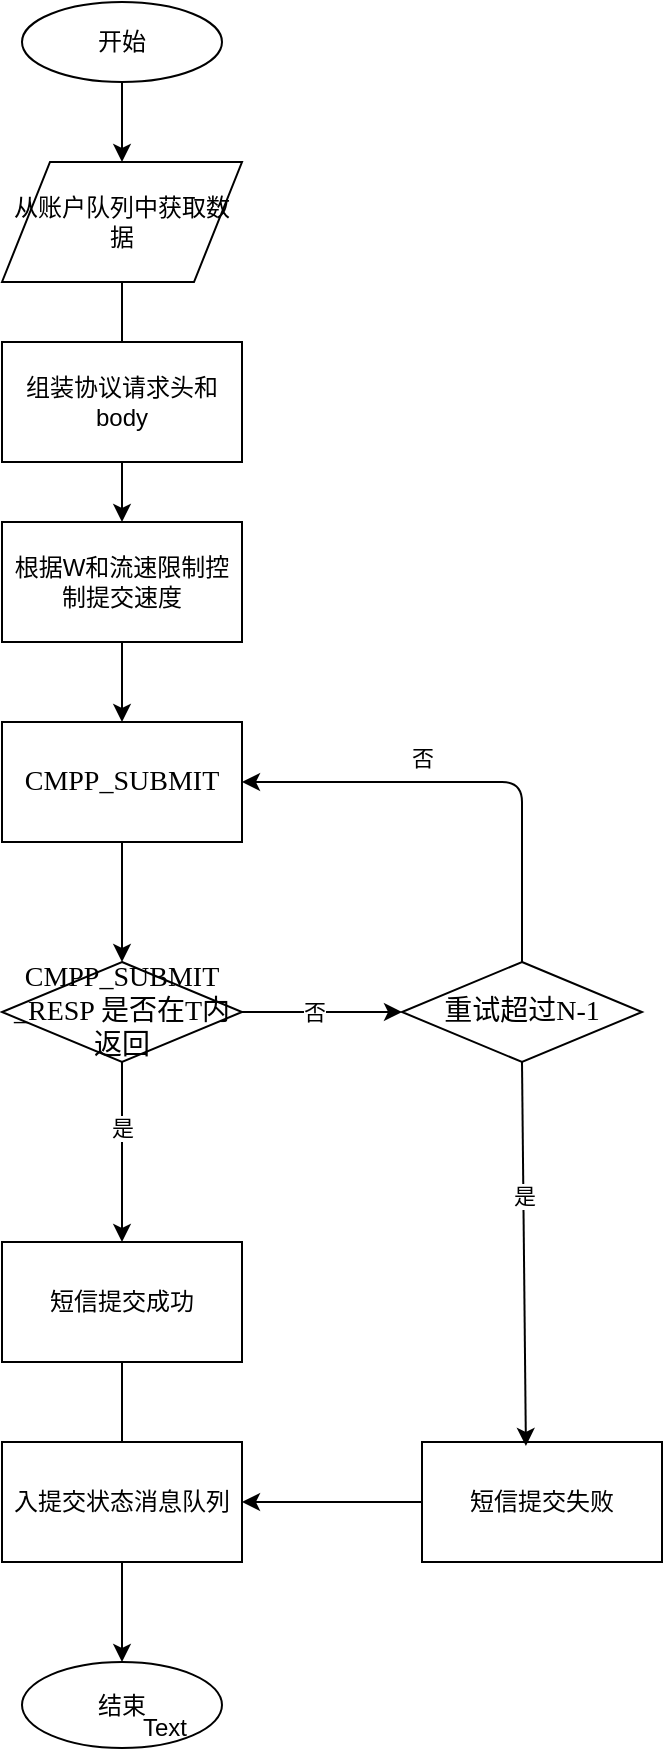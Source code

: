 <mxfile version="13.1.1" type="github">
  <diagram id="0-RFVuraUf7fSvYIvw6F" name="Page-1">
    <mxGraphModel dx="1422" dy="713" grid="1" gridSize="10" guides="1" tooltips="1" connect="1" arrows="1" fold="1" page="1" pageScale="1" pageWidth="827" pageHeight="1169" math="0" shadow="0">
      <root>
        <mxCell id="0" />
        <mxCell id="1" parent="0" />
        <mxCell id="lWT4EILyouGZOtEGmvAP-1" value="开始" style="ellipse;whiteSpace=wrap;html=1;" parent="1" vertex="1">
          <mxGeometry x="100" y="70" width="100" height="40" as="geometry" />
        </mxCell>
        <mxCell id="lWT4EILyouGZOtEGmvAP-3" value="结束" style="ellipse;whiteSpace=wrap;html=1;" parent="1" vertex="1">
          <mxGeometry x="100" y="900" width="100" height="43" as="geometry" />
        </mxCell>
        <mxCell id="dC0mSapoP9QAi4ytZOKZ-5" value="Text" style="text;html=1;align=center;verticalAlign=middle;resizable=0;points=[];autosize=1;" vertex="1" parent="lWT4EILyouGZOtEGmvAP-3">
          <mxGeometry x="51" y="23" width="40" height="20" as="geometry" />
        </mxCell>
        <mxCell id="lWT4EILyouGZOtEGmvAP-4" value="&lt;span lang=&quot;EN-US&quot; style=&quot;font-size: 10.5pt ; font-family: &amp;#34;times new roman&amp;#34; , serif&quot;&gt;CMPP­_SUBMIT&lt;/span&gt;" style="rounded=0;whiteSpace=wrap;html=1;" parent="1" vertex="1">
          <mxGeometry x="90" y="430" width="120" height="60" as="geometry" />
        </mxCell>
        <mxCell id="lWT4EILyouGZOtEGmvAP-7" value="从账户队列中获取数据" style="shape=parallelogram;perimeter=parallelogramPerimeter;whiteSpace=wrap;html=1;" parent="1" vertex="1">
          <mxGeometry x="90" y="150" width="120" height="60" as="geometry" />
        </mxCell>
        <mxCell id="lWT4EILyouGZOtEGmvAP-8" value="&lt;span lang=&quot;EN-US&quot; style=&quot;font-size: 10.5pt ; font-family: &amp;#34;times new roman&amp;#34; , serif&quot;&gt;CMPP­_SUBMIT&lt;/span&gt;&lt;span style=&quot;font-family: &amp;#34;times new roman&amp;#34; , serif ; font-size: 14px&quot;&gt;&lt;br&gt;_RESP 是否在T内返回&lt;br&gt;&lt;/span&gt;" style="rhombus;whiteSpace=wrap;html=1;" parent="1" vertex="1">
          <mxGeometry x="90" y="550" width="120" height="50" as="geometry" />
        </mxCell>
        <mxCell id="lWT4EILyouGZOtEGmvAP-9" value="" style="endArrow=classic;html=1;exitX=0.5;exitY=1;exitDx=0;exitDy=0;entryX=0.5;entryY=0;entryDx=0;entryDy=0;" parent="1" source="lWT4EILyouGZOtEGmvAP-12" target="lWT4EILyouGZOtEGmvAP-3" edge="1">
          <mxGeometry width="50" height="50" relative="1" as="geometry">
            <mxPoint x="150" y="680" as="sourcePoint" />
            <mxPoint x="440" y="430" as="targetPoint" />
          </mxGeometry>
        </mxCell>
        <mxCell id="lWT4EILyouGZOtEGmvAP-11" value="" style="endArrow=classic;html=1;exitX=0.5;exitY=1;exitDx=0;exitDy=0;entryX=0.5;entryY=0;entryDx=0;entryDy=0;" parent="1" source="lWT4EILyouGZOtEGmvAP-8" target="lWT4EILyouGZOtEGmvAP-12" edge="1">
          <mxGeometry width="50" height="50" relative="1" as="geometry">
            <mxPoint x="150" y="600" as="sourcePoint" />
            <mxPoint x="150" y="640" as="targetPoint" />
          </mxGeometry>
        </mxCell>
        <mxCell id="lWT4EILyouGZOtEGmvAP-25" value="是" style="edgeLabel;html=1;align=center;verticalAlign=middle;resizable=0;points=[];" parent="lWT4EILyouGZOtEGmvAP-11" vertex="1" connectable="0">
          <mxGeometry x="-0.267" y="1" relative="1" as="geometry">
            <mxPoint x="-1" as="offset" />
          </mxGeometry>
        </mxCell>
        <mxCell id="lWT4EILyouGZOtEGmvAP-12" value="短信提交成功" style="rounded=0;whiteSpace=wrap;html=1;" parent="1" vertex="1">
          <mxGeometry x="90" y="690" width="120" height="60" as="geometry" />
        </mxCell>
        <mxCell id="lWT4EILyouGZOtEGmvAP-15" value="&lt;span style=&quot;font-family: &amp;#34;times new roman&amp;#34; , serif ; font-size: 14px&quot;&gt;重试超过N-1&lt;br&gt;&lt;/span&gt;" style="rhombus;whiteSpace=wrap;html=1;" parent="1" vertex="1">
          <mxGeometry x="290" y="550" width="120" height="50" as="geometry" />
        </mxCell>
        <mxCell id="lWT4EILyouGZOtEGmvAP-16" value="短信提交失败" style="rounded=0;whiteSpace=wrap;html=1;" parent="1" vertex="1">
          <mxGeometry x="300" y="790" width="120" height="60" as="geometry" />
        </mxCell>
        <mxCell id="lWT4EILyouGZOtEGmvAP-17" value="" style="endArrow=classic;html=1;exitX=0.5;exitY=1;exitDx=0;exitDy=0;entryX=0.433;entryY=0.033;entryDx=0;entryDy=0;entryPerimeter=0;" parent="1" source="lWT4EILyouGZOtEGmvAP-15" target="lWT4EILyouGZOtEGmvAP-16" edge="1">
          <mxGeometry width="50" height="50" relative="1" as="geometry">
            <mxPoint x="300" y="660" as="sourcePoint" />
            <mxPoint x="350" y="610" as="targetPoint" />
          </mxGeometry>
        </mxCell>
        <mxCell id="lWT4EILyouGZOtEGmvAP-26" value="是" style="edgeLabel;html=1;align=center;verticalAlign=middle;resizable=0;points=[];" parent="lWT4EILyouGZOtEGmvAP-17" vertex="1" connectable="0">
          <mxGeometry x="-0.303" y="5" relative="1" as="geometry">
            <mxPoint x="-5.33" as="offset" />
          </mxGeometry>
        </mxCell>
        <mxCell id="lWT4EILyouGZOtEGmvAP-18" value="" style="endArrow=classic;html=1;exitX=0.5;exitY=1;exitDx=0;exitDy=0;entryX=0.5;entryY=0;entryDx=0;entryDy=0;" parent="1" source="lWT4EILyouGZOtEGmvAP-1" target="lWT4EILyouGZOtEGmvAP-7" edge="1">
          <mxGeometry width="50" height="50" relative="1" as="geometry">
            <mxPoint x="390" y="290" as="sourcePoint" />
            <mxPoint x="150" y="150" as="targetPoint" />
          </mxGeometry>
        </mxCell>
        <mxCell id="lWT4EILyouGZOtEGmvAP-21" value="" style="endArrow=classic;html=1;exitX=0.5;exitY=1;exitDx=0;exitDy=0;entryX=0.5;entryY=0;entryDx=0;entryDy=0;" parent="1" source="dC0mSapoP9QAi4ytZOKZ-2" target="lWT4EILyouGZOtEGmvAP-4" edge="1">
          <mxGeometry width="50" height="50" relative="1" as="geometry">
            <mxPoint x="140" y="430" as="sourcePoint" />
            <mxPoint x="140" y="470" as="targetPoint" />
          </mxGeometry>
        </mxCell>
        <mxCell id="lWT4EILyouGZOtEGmvAP-22" value="" style="endArrow=classic;html=1;exitX=0.5;exitY=1;exitDx=0;exitDy=0;entryX=0.5;entryY=0;entryDx=0;entryDy=0;" parent="1" source="lWT4EILyouGZOtEGmvAP-4" target="lWT4EILyouGZOtEGmvAP-8" edge="1">
          <mxGeometry width="50" height="50" relative="1" as="geometry">
            <mxPoint x="160" y="530" as="sourcePoint" />
            <mxPoint x="160" y="570" as="targetPoint" />
          </mxGeometry>
        </mxCell>
        <mxCell id="lWT4EILyouGZOtEGmvAP-23" value="" style="endArrow=classic;html=1;exitX=1;exitY=0.5;exitDx=0;exitDy=0;entryX=0;entryY=0.5;entryDx=0;entryDy=0;" parent="1" source="lWT4EILyouGZOtEGmvAP-8" target="lWT4EILyouGZOtEGmvAP-15" edge="1">
          <mxGeometry width="50" height="50" relative="1" as="geometry">
            <mxPoint x="240" y="570" as="sourcePoint" />
            <mxPoint x="240" y="610" as="targetPoint" />
            <Array as="points">
              <mxPoint x="260" y="575" />
            </Array>
          </mxGeometry>
        </mxCell>
        <mxCell id="lWT4EILyouGZOtEGmvAP-24" value="否" style="edgeLabel;html=1;align=center;verticalAlign=middle;resizable=0;points=[];" parent="lWT4EILyouGZOtEGmvAP-23" vertex="1" connectable="0">
          <mxGeometry x="0.25" y="-15" relative="1" as="geometry">
            <mxPoint x="-14" y="-15" as="offset" />
          </mxGeometry>
        </mxCell>
        <mxCell id="lWT4EILyouGZOtEGmvAP-27" value="" style="endArrow=classic;html=1;exitX=0;exitY=0.5;exitDx=0;exitDy=0;entryX=1;entryY=0.5;entryDx=0;entryDy=0;" parent="1" source="lWT4EILyouGZOtEGmvAP-16" target="dC0mSapoP9QAi4ytZOKZ-4" edge="1">
          <mxGeometry width="50" height="50" relative="1" as="geometry">
            <mxPoint x="270" y="850" as="sourcePoint" />
            <mxPoint x="320" y="800" as="targetPoint" />
          </mxGeometry>
        </mxCell>
        <mxCell id="lWT4EILyouGZOtEGmvAP-28" value="" style="endArrow=classic;html=1;exitX=0.5;exitY=0;exitDx=0;exitDy=0;entryX=1;entryY=0.5;entryDx=0;entryDy=0;edgeStyle=orthogonalEdgeStyle;" parent="1" source="lWT4EILyouGZOtEGmvAP-15" target="lWT4EILyouGZOtEGmvAP-4" edge="1">
          <mxGeometry width="50" height="50" relative="1" as="geometry">
            <mxPoint x="340" y="500" as="sourcePoint" />
            <mxPoint x="390" y="450" as="targetPoint" />
          </mxGeometry>
        </mxCell>
        <mxCell id="lWT4EILyouGZOtEGmvAP-29" value="否" style="edgeLabel;html=1;align=center;verticalAlign=middle;resizable=0;points=[];" parent="lWT4EILyouGZOtEGmvAP-28" vertex="1" connectable="0">
          <mxGeometry x="-0.333" y="25" relative="1" as="geometry">
            <mxPoint x="-25" y="-26" as="offset" />
          </mxGeometry>
        </mxCell>
        <mxCell id="dC0mSapoP9QAi4ytZOKZ-2" value="根据W和流速限制控制提交速度" style="rounded=0;whiteSpace=wrap;html=1;" vertex="1" parent="1">
          <mxGeometry x="90" y="330" width="120" height="60" as="geometry" />
        </mxCell>
        <mxCell id="dC0mSapoP9QAi4ytZOKZ-3" value="" style="endArrow=classic;html=1;exitX=0.5;exitY=1;exitDx=0;exitDy=0;entryX=0.5;entryY=0;entryDx=0;entryDy=0;" edge="1" parent="1" source="lWT4EILyouGZOtEGmvAP-7" target="dC0mSapoP9QAi4ytZOKZ-2">
          <mxGeometry width="50" height="50" relative="1" as="geometry">
            <mxPoint x="150" y="210" as="sourcePoint" />
            <mxPoint x="150" y="430" as="targetPoint" />
          </mxGeometry>
        </mxCell>
        <mxCell id="dC0mSapoP9QAi4ytZOKZ-1" value="组装协议请求头和body" style="rounded=0;whiteSpace=wrap;html=1;" vertex="1" parent="1">
          <mxGeometry x="90" y="240" width="120" height="60" as="geometry" />
        </mxCell>
        <mxCell id="dC0mSapoP9QAi4ytZOKZ-4" value="入提交状态消息队列" style="rounded=0;whiteSpace=wrap;html=1;" vertex="1" parent="1">
          <mxGeometry x="90" y="790" width="120" height="60" as="geometry" />
        </mxCell>
      </root>
    </mxGraphModel>
  </diagram>
</mxfile>
